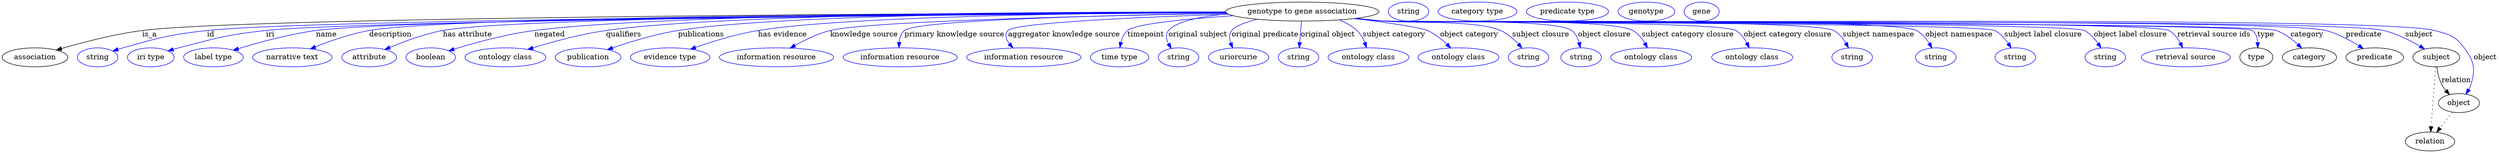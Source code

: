 digraph {
	graph [bb="0,0,4738.4,283"];
	node [label="\N"];
	"genotype to gene association"	[height=0.5,
		label="genotype to gene association",
		pos="2468.4,265",
		width=4.0441];
	association	[height=0.5,
		pos="62.394,178",
		width=1.7332];
	"genotype to gene association" -> association	[label=is_a,
		lp="280.39,221.5",
		pos="e,102.91,191.79 2323.2,263.58 1865.2,262 468.8,255.08 266.39,229 213.1,222.13 153.57,206.61 112.64,194.66"];
	id	[color=blue,
		height=0.5,
		label=string,
		pos="181.39,178",
		width=1.0652];
	"genotype to gene association" -> id	[color=blue,
		label=id,
		lp="396.39,221.5",
		pos="e,210.38,189.98 2323.3,263.12 1882.8,260.25 579.73,250.04 389.39,229 317.23,221.02 299.34,215.5 229.39,196 226.29,195.13 223.09,\
194.17 219.89,193.15",
		style=solid];
	iri	[color=blue,
		height=0.5,
		label="iri type",
		pos="282.39,178",
		width=1.2277];
	"genotype to gene association" -> iri	[color=blue,
		label=iri,
		lp="509.39,221.5",
		pos="e,315.3,190.2 2323.7,262.92 1899.9,259.54 680.48,248.24 501.39,229 426.6,220.97 408.22,214.85 335.39,196 332.02,195.13 328.54,194.16 \
325.06,193.15",
		style=solid];
	name	[color=blue,
		height=0.5,
		label="label type",
		pos="401.39,178",
		width=1.5707];
	"genotype to gene association" -> name	[color=blue,
		label=name,
		lp="616.39,221.5",
		pos="e,439.35,191.54 2323.3,263.22 1913.4,260.75 765.25,251.86 596.39,229 545.26,222.08 488.24,206.51 449.14,194.57",
		style=solid];
	description	[color=blue,
		height=0.5,
		label="narrative text",
		pos="551.39,178",
		width=2.0943];
	"genotype to gene association" -> description	[color=blue,
		label=description,
		lp="736.89,221.5",
		pos="e,585.45,194.14 2322.9,263.73 1927.8,262.62 854.12,257.03 696.39,229 661.33,222.77 623.33,209.4 595.03,198.06",
		style=solid];
	"has attribute"	[color=blue,
		height=0.5,
		label=attribute,
		pos="696.39,178",
		width=1.4443];
	"genotype to gene association" -> "has attribute"	[color=blue,
		label="has attribute",
		lp="882.39,221.5",
		pos="e,725.98,192.82 2323,263.57 1950.1,262.07 979.07,255.64 835.39,229 800.43,222.52 762.57,208.39 735.2,196.8",
		style=solid];
	negated	[color=blue,
		height=0.5,
		label=boolean,
		pos="813.39,178",
		width=1.2999];
	"genotype to gene association" -> negated	[color=blue,
		label=negated,
		lp="1038.4,221.5",
		pos="e,847.59,190.46 2322.9,264.31 2005.6,264.38 1260,260.99 1009.4,229 956.09,222.2 896.47,205.66 857.14,193.46",
		style=solid];
	qualifiers	[color=blue,
		height=0.5,
		label="ontology class",
		pos="954.39,178",
		width=2.1304];
	"genotype to gene association" -> qualifiers	[color=blue,
		label=qualifiers,
		lp="1178.9,221.5",
		pos="e,996.68,193.07 2322.9,264.36 2027.9,264.39 1368.8,260.76 1145.4,229 1097.6,222.2 1044.5,207.74 1006.5,196.11",
		style=solid];
	publications	[color=blue,
		height=0.5,
		label=publication,
		pos="1111.4,178",
		width=1.7332];
	"genotype to gene association" -> publications	[color=blue,
		label=publications,
		lp="1326.4,221.5",
		pos="e,1148.1,192.71 2322.9,264.33 2051.6,264.18 1478.5,260.04 1282.4,229 1239.3,222.18 1191.8,207.69 1157.8,196.06",
		style=solid];
	"has evidence"	[color=blue,
		height=0.5,
		label="evidence type",
		pos="1267.4,178",
		width=2.0943];
	"genotype to gene association" -> "has evidence"	[color=blue,
		label="has evidence",
		lp="1480.9,221.5",
		pos="e,1305.9,193.61 2323.1,263.68 2079.9,262.37 1600.9,256.28 1434.4,229 1393.5,222.3 1348.6,208.48 1315.7,197.06",
		style=solid];
	"knowledge source"	[color=blue,
		height=0.5,
		label="information resource",
		pos="1469.4,178",
		width=3.015];
	"genotype to gene association" -> "knowledge source"	[color=blue,
		label="knowledge source",
		lp="1635.9,221.5",
		pos="e,1495.5,195.59 2325.3,261.67 2090.5,257.35 1642.2,246.89 1571.4,229 1547.9,223.07 1523.5,211.31 1504.4,200.68",
		style=solid];
	"primary knowledge source"	[color=blue,
		height=0.5,
		label="information resource",
		pos="1704.4,178",
		width=3.015];
	"genotype to gene association" -> "primary knowledge source"	[color=blue,
		label="primary knowledge source",
		lp="1807.4,221.5",
		pos="e,1702.1,196.41 2324.5,261.97 2111.5,258.31 1734.8,249.03 1712.4,229 1706.1,223.34 1703.4,214.82 1702.5,206.41",
		style=solid];
	"aggregator knowledge source"	[color=blue,
		height=0.5,
		label="information resource",
		pos="1939.4,178",
		width=3.015];
	"genotype to gene association" -> "aggregator knowledge source"	[color=blue,
		label="aggregator knowledge source",
		lp="2015.9,221.5",
		pos="e,1918.7,195.97 2328.4,259.97 2167.5,254.65 1923.6,244.13 1909.4,229 1902.4,221.54 1905.6,212.18 1912,203.58",
		style=solid];
	timepoint	[color=blue,
		height=0.5,
		label="time type",
		pos="2121.4,178",
		width=1.5346];
	"genotype to gene association" -> timepoint	[color=blue,
		label=timepoint,
		lp="2171.4,221.5",
		pos="e,2121.9,196.47 2337.6,257.08 2251.6,251.37 2152.2,242.06 2136.4,229 2129.6,223.41 2125.9,214.91 2123.8,206.49",
		style=solid];
	"original subject"	[color=blue,
		height=0.5,
		label=string,
		pos="2233.4,178",
		width=1.0652];
	"genotype to gene association" -> "original subject"	[color=blue,
		label="original subject",
		lp="2270.4,221.5",
		pos="e,2219.6,194.92 2327,260.54 2277.4,256.1 2230.1,247.04 2214.4,229 2208.1,221.83 2209.9,212.39 2214.3,203.65",
		style=solid];
	"original predicate"	[color=blue,
		height=0.5,
		label=uriorcurie,
		pos="2347.4,178",
		width=1.5887];
	"genotype to gene association" -> "original predicate"	[color=blue,
		label="original predicate",
		lp="2397.9,221.5",
		pos="e,2336.3,195.76 2383.3,250.35 2361,244.96 2341.3,237.9 2334.4,229 2329.1,222.16 2329.6,213.39 2332.4,205.11",
		style=solid];
	"original object"	[color=blue,
		height=0.5,
		label=string,
		pos="2461.4,178",
		width=1.0652];
	"genotype to gene association" -> "original object"	[color=blue,
		label="original object",
		lp="2516.9,221.5",
		pos="e,2462.8,196.18 2467,246.8 2466,235.16 2464.7,219.55 2463.6,206.24",
		style=solid];
	"subject category"	[color=blue,
		height=0.5,
		label="ontology class",
		pos="2594.4,178",
		width=2.1304];
	"genotype to gene association" -> "subject category"	[color=blue,
		label="subject category",
		lp="2642.9,221.5",
		pos="e,2590.6,196.4 2538.8,249.24 2551,244.31 2562.8,237.74 2572.4,229 2579.1,222.84 2583.9,214.24 2587.3,205.9",
		style=solid];
	"object category"	[color=blue,
		height=0.5,
		label="ontology class",
		pos="2765.4,178",
		width=2.1304];
	"genotype to gene association" -> "object category"	[color=blue,
		label="object category",
		lp="2785.9,221.5",
		pos="e,2750.6,195.73 2568.4,251.91 2627.6,244.29 2693.5,234.83 2706.4,229 2720,222.83 2733,212.54 2743.3,202.9",
		style=solid];
	"subject closure"	[color=blue,
		height=0.5,
		label=string,
		pos="2898.4,178",
		width=1.0652];
	"genotype to gene association" -> "subject closure"	[color=blue,
		label="subject closure",
		lp="2921.9,221.5",
		pos="e,2886,195.57 2571.7,252.25 2589,250.41 2606.7,248.59 2623.4,247 2672.7,242.3 2800.2,249.12 2845.4,229 2858.3,223.24 2870.1,212.94 \
2879.3,203.18",
		style=solid];
	"object closure"	[color=blue,
		height=0.5,
		label=string,
		pos="2998.4,178",
		width=1.0652];
	"genotype to gene association" -> "object closure"	[color=blue,
		label="object closure",
		lp="3042.4,221.5",
		pos="e,2997,196.24 2569.6,252.03 2587.5,250.16 2606,248.39 2623.4,247 2663,243.83 2948.5,252.65 2980.4,229 2987.7,223.55 2992.1,214.82 \
2994.7,206.17",
		style=solid];
	"subject category closure"	[color=blue,
		height=0.5,
		label="ontology class",
		pos="3131.4,178",
		width=2.1304];
	"genotype to gene association" -> "subject category closure"	[color=blue,
		label="subject category closure",
		lp="3200.9,221.5",
		pos="e,3124.4,196.12 2568.8,251.94 2586.9,250.05 2605.7,248.3 2623.4,247 2675.8,243.13 3050.2,254.17 3096.4,229 3106.2,223.68 3113.8,\
214.31 3119.4,205.11",
		style=solid];
	"object category closure"	[color=blue,
		height=0.5,
		label="ontology class",
		pos="3323.4,178",
		width=2.1304];
	"genotype to gene association" -> "object category closure"	[color=blue,
		label="object category closure",
		lp="3390.9,221.5",
		pos="e,3317.7,196.11 2567.9,251.86 2586.3,249.96 2605.4,248.22 2623.4,247 2660.5,244.47 3260.2,247.52 3292.4,229 3301.6,223.71 3308.4,\
214.48 3313.3,205.38",
		style=solid];
	"subject namespace"	[color=blue,
		height=0.5,
		label=string,
		pos="3513.4,178",
		width=1.0652];
	"genotype to gene association" -> "subject namespace"	[color=blue,
		label="subject namespace",
		lp="3563.4,221.5",
		pos="e,3506.4,196.19 2567.5,251.81 2586.1,249.91 2605.3,248.18 2623.4,247 2670.8,243.91 3436.5,251.38 3478.4,229 3488.2,223.76 3495.9,\
214.41 3501.5,205.19",
		style=solid];
	"object namespace"	[color=blue,
		height=0.5,
		label=string,
		pos="3672.4,178",
		width=1.0652];
	"genotype to gene association" -> "object namespace"	[color=blue,
		label="object namespace",
		lp="3716.4,221.5",
		pos="e,3665,195.74 2567.5,251.77 2586.1,249.86 2605.3,248.15 2623.4,247 2679.5,243.43 3585.4,254.75 3635.4,229 3645.7,223.68 3653.9,214 \
3659.9,204.56",
		style=solid];
	"subject label closure"	[color=blue,
		height=0.5,
		label=string,
		pos="3823.4,178",
		width=1.0652];
	"genotype to gene association" -> "subject label closure"	[color=blue,
		label="subject label closure",
		lp="3876.4,221.5",
		pos="e,3815.4,195.77 2567.5,251.73 2586,249.83 2605.3,248.13 2623.4,247 2655.6,244.99 3755.5,243.37 3784.4,229 3795.1,223.67 3803.8,213.84 \
3810.2,204.31",
		style=solid];
	"object label closure"	[color=blue,
		height=0.5,
		label=string,
		pos="3994.4,178",
		width=1.0652];
	"genotype to gene association" -> "object label closure"	[color=blue,
		label="object label closure",
		lp="4041.9,221.5",
		pos="e,3986.1,195.79 2567.1,251.75 2585.8,249.83 2605.2,248.12 2623.4,247 2660.3,244.73 3921.2,245.24 3954.4,229 3965.3,223.69 3974.1,\
213.87 3980.7,204.33",
		style=solid];
	"retrieval source ids"	[color=blue,
		height=0.5,
		label="retrieval source",
		pos="4147.4,178",
		width=2.347];
	"genotype to gene association" -> "retrieval source ids"	[color=blue,
		label="retrieval source ids",
		lp="4200.9,221.5",
		pos="e,4141.4,196.18 2567.1,251.72 2585.8,249.81 2605.2,248.11 2623.4,247 2664.8,244.49 4079.2,249.12 4115.4,229 4124.9,223.75 4131.9,\
214.39 4137,205.18",
		style=solid];
	type	[height=0.5,
		pos="4281.4,178",
		width=0.86659];
	"genotype to gene association" -> type	[color=blue,
		label=type,
		lp="4299.4,221.5",
		pos="e,4284.1,195.98 2567.1,251.71 2585.8,249.8 2605.2,248.1 2623.4,247 2646.3,245.62 4257.2,244.14 4274.4,229 4280.9,223.32 4283.4,214.65 \
4284.1,206.12",
		style=solid];
	category	[height=0.5,
		pos="4382.4,178",
		width=1.4263];
	"genotype to gene association" -> category	[color=blue,
		label=category,
		lp="4377.9,221.5",
		pos="e,4367.7,195.48 2567.1,251.7 2585.8,249.79 2605.2,248.09 2623.4,247 2670.4,244.18 4275,244.74 4319.4,229 4334.6,223.59 4349,212.84 \
4360.1,202.68",
		style=solid];
	predicate	[height=0.5,
		pos="4506.4,178",
		width=1.5165];
	"genotype to gene association" -> predicate	[color=blue,
		label=predicate,
		lp="4485.4,221.5",
		pos="e,4484.7,194.58 2567.1,251.69 2585.8,249.79 2605.2,248.09 2623.4,247 2722.7,241.07 4317.1,253.77 4413.4,229 4435.8,223.25 4458.7,\
211.04 4476.1,200.13",
		style=solid];
	subject	[height=0.5,
		pos="4623.4,178",
		width=1.2277];
	"genotype to gene association" -> subject	[color=blue,
		label=subject,
		lp="4590.4,221.5",
		pos="e,4601.1,193.87 2567.1,251.69 2585.8,249.78 2605.2,248.08 2623.4,247 2728.8,240.74 4420.8,253.74 4523.4,229 4547.9,223.1 4573.2,\
210.33 4592.3,199.18",
		style=solid];
	object	[height=0.5,
		pos="4666.4,91",
		width=1.0832];
	"genotype to gene association" -> object	[color=blue,
		label=object,
		lp="4716.4,178",
		pos="e,4679.8,108.09 2567.1,251.68 2585.8,249.77 2605.2,248.08 2623.4,247 2734.1,240.44 4513.5,258.67 4620.4,229 4648.2,221.27 4659.2,\
219.22 4676.4,196 4695,170.92 4698.3,156.9 4689.4,127 4688.4,123.55 4686.9,120.13 4685.1,116.85",
		style=solid];
	association_type	[color=blue,
		height=0.5,
		label=string,
		pos="2670.4,265",
		width=1.0652];
	association_category	[color=blue,
		height=0.5,
		label="category type",
		pos="2801.4,265",
		width=2.0762];
	"genotype to gene association_predicate"	[color=blue,
		height=0.5,
		label="predicate type",
		pos="2972.4,265",
		width=2.1665];
	subject -> object	[label=relation,
		lp="4661.4,134.5",
		pos="e,4648.5,107.23 4624.5,159.55 4625.7,149.57 4628.2,137.07 4633.4,127 4635.6,122.68 4638.5,118.52 4641.7,114.66"];
	relation	[height=0.5,
		pos="4611.4,18",
		width=1.2999];
	subject -> relation	[pos="e,4612.7,36.188 4622.1,159.79 4620,132.48 4616,78.994 4613.5,46.38",
		style=dotted];
	"genotype to gene association_subject"	[color=blue,
		height=0.5,
		label=genotype,
		pos="3122.4,265",
		width=1.4985];
	object -> relation	[pos="e,4624.2,35.54 4653.9,73.889 4647,64.939 4638.2,53.617 4630.4,43.584",
		style=dotted];
	"genotype to gene association_object"	[color=blue,
		height=0.5,
		label=gene,
		pos="3227.4,265",
		width=0.92075];
}
